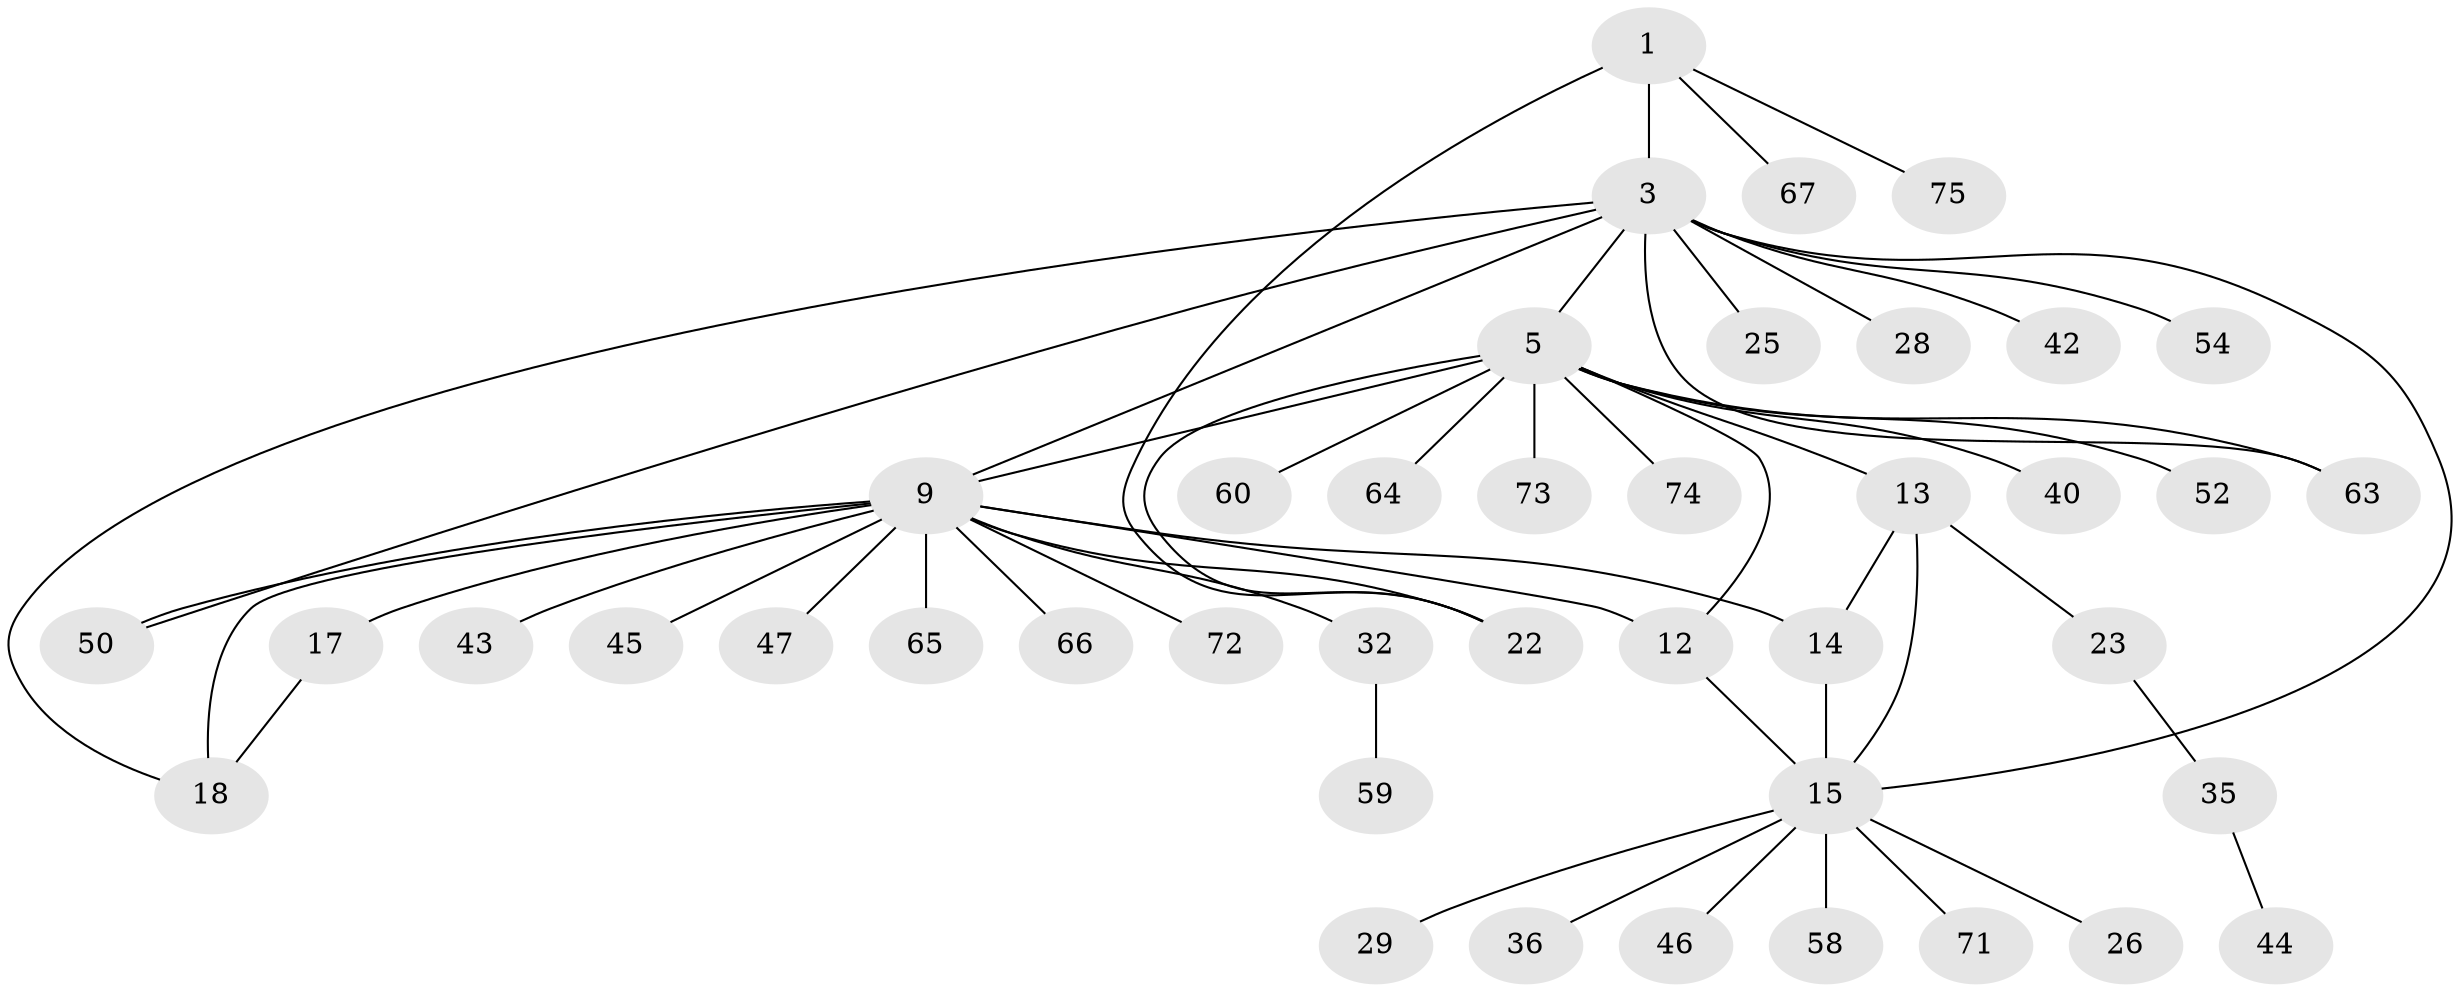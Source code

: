 // original degree distribution, {4: 0.05952380952380952, 7: 0.047619047619047616, 8: 0.03571428571428571, 6: 0.05952380952380952, 5: 0.03571428571428571, 10: 0.011904761904761904, 3: 0.08333333333333333, 2: 0.14285714285714285, 1: 0.5238095238095238}
// Generated by graph-tools (version 1.1) at 2025/15/03/09/25 04:15:52]
// undirected, 42 vertices, 53 edges
graph export_dot {
graph [start="1"]
  node [color=gray90,style=filled];
  1 [super="+2+68"];
  3 [super="+4+56"];
  5 [super="+7+84+6"];
  9 [super="+30+10+37"];
  12 [super="+61"];
  13 [super="+70"];
  14;
  15 [super="+16+53"];
  17;
  18 [super="+81+82+69"];
  22 [super="+49+48"];
  23 [super="+31"];
  25 [super="+51"];
  26;
  28;
  29;
  32 [super="+76"];
  35;
  36;
  40 [super="+55"];
  42;
  43;
  44 [super="+62"];
  45;
  46;
  47;
  50;
  52;
  54;
  58;
  59 [super="+79"];
  60;
  63;
  64;
  65;
  66;
  67 [super="+77"];
  71;
  72;
  73;
  74;
  75;
  1 -- 3 [weight=4];
  1 -- 67;
  1 -- 75;
  1 -- 22;
  3 -- 18;
  3 -- 28;
  3 -- 42;
  3 -- 15;
  3 -- 50;
  3 -- 54;
  3 -- 25;
  3 -- 63;
  3 -- 9;
  3 -- 5;
  5 -- 64;
  5 -- 22;
  5 -- 13;
  5 -- 9;
  5 -- 40;
  5 -- 73;
  5 -- 74;
  5 -- 12;
  5 -- 52;
  5 -- 60;
  5 -- 63;
  9 -- 12 [weight=3];
  9 -- 65;
  9 -- 66;
  9 -- 72;
  9 -- 14;
  9 -- 17 [weight=2];
  9 -- 18 [weight=2];
  9 -- 22;
  9 -- 32;
  9 -- 43;
  9 -- 45;
  9 -- 47;
  9 -- 50;
  12 -- 15;
  13 -- 14;
  13 -- 15 [weight=2];
  13 -- 23;
  14 -- 15 [weight=2];
  15 -- 46;
  15 -- 58;
  15 -- 71;
  15 -- 29;
  15 -- 36;
  15 -- 26;
  17 -- 18;
  23 -- 35;
  32 -- 59;
  35 -- 44;
}
